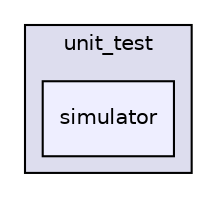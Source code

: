 digraph "quetzal/test/unit_test/simulator" {
  compound=true
  node [ fontsize="10", fontname="Helvetica"];
  edge [ labelfontsize="10", labelfontname="Helvetica"];
  subgraph clusterdir_bb982ae42cce9fc7564a862e4b1786e2 {
    graph [ bgcolor="#ddddee", pencolor="black", label="unit_test" fontname="Helvetica", fontsize="10", URL="dir_bb982ae42cce9fc7564a862e4b1786e2.html"]
  dir_a03368eb04137f7865454f439ba70b27 [shape=box, label="simulator", style="filled", fillcolor="#eeeeff", pencolor="black", URL="dir_a03368eb04137f7865454f439ba70b27.html"];
  }
}
